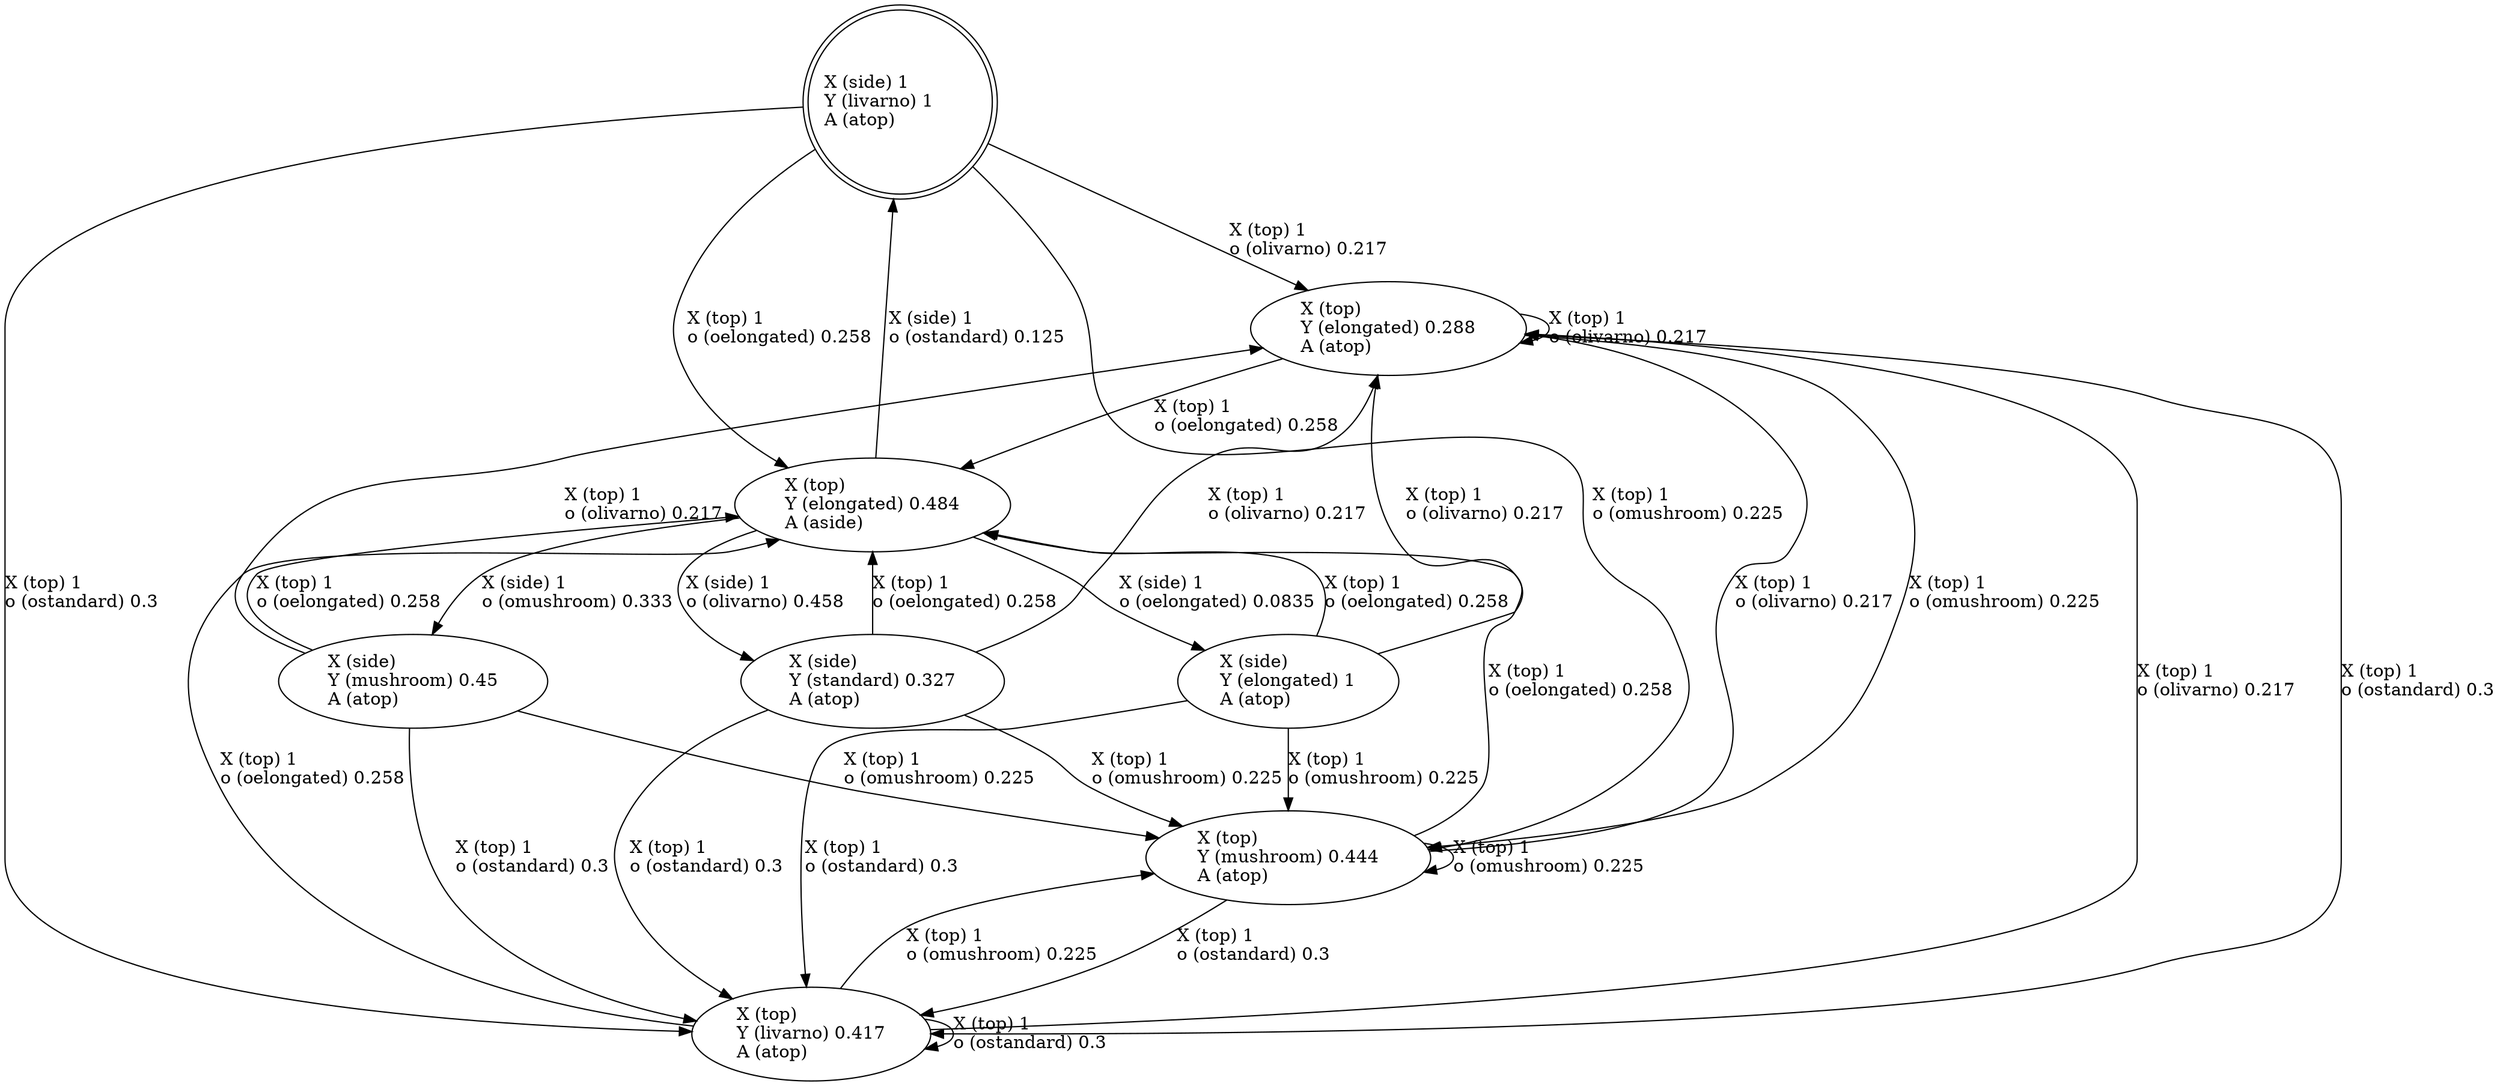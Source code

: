 digraph G
{
root [label="X (side) 1\lY (livarno) 1\lA (atop)\l" shape=doublecircle labeljust="l"];
x0row1 [label="X (top)\lY (elongated) 0.288\lA (atop)\l"];
x0row0 [label="X (top)\lY (elongated) 0.484\lA (aside)\l"];
x1row1 [label="X (side)\lY (elongated) 1\lA (atop)\l"];
x1row3 [label="X (side)\lY (mushroom) 0.45\lA (atop)\l"];
x1row2 [label="X (side)\lY (standard) 0.327\lA (atop)\l"];
x0row3 [label="X (top)\lY (livarno) 0.417\lA (atop)\l"];
x0row2 [label="X (top)\lY (mushroom) 0.444\lA (atop)\l"];
root -> x0row0 [label="X (top) 1\lo (oelongated) 0.258\l"];
root -> x0row1 [label="X (top) 1\lo (olivarno) 0.217\l"];
root -> x0row2 [label="X (top) 1\lo (omushroom) 0.225\l"];
root -> x0row3 [label="X (top) 1\lo (ostandard) 0.3\l"];
x0row0 -> x1row1 [label="X (side) 1\lo (oelongated) 0.0835\l"];
x0row0 -> x1row2 [label="X (side) 1\lo (olivarno) 0.458\l"];
x0row0 -> x1row3 [label="X (side) 1\lo (omushroom) 0.333\l"];
x0row0 -> root [label="X (side) 1\lo (ostandard) 0.125\l"];
x1row1 -> x0row0 [label="X (top) 1\lo (oelongated) 0.258\l"];
x1row1 -> x0row1 [label="X (top) 1\lo (olivarno) 0.217\l"];
x1row1 -> x0row2 [label="X (top) 1\lo (omushroom) 0.225\l"];
x1row1 -> x0row3 [label="X (top) 1\lo (ostandard) 0.3\l"];
x0row1 -> x0row0 [label="X (top) 1\lo (oelongated) 0.258\l"];
x0row1 -> x0row1 [label="X (top) 1\lo (olivarno) 0.217\l"];
x0row1 -> x0row2 [label="X (top) 1\lo (omushroom) 0.225\l"];
x0row1 -> x0row3 [label="X (top) 1\lo (ostandard) 0.3\l"];
x0row2 -> x0row0 [label="X (top) 1\lo (oelongated) 0.258\l"];
x0row2 -> x0row1 [label="X (top) 1\lo (olivarno) 0.217\l"];
x0row2 -> x0row2 [label="X (top) 1\lo (omushroom) 0.225\l"];
x0row2 -> x0row3 [label="X (top) 1\lo (ostandard) 0.3\l"];
x0row3 -> x0row0 [label="X (top) 1\lo (oelongated) 0.258\l"];
x0row3 -> x0row1 [label="X (top) 1\lo (olivarno) 0.217\l"];
x0row3 -> x0row2 [label="X (top) 1\lo (omushroom) 0.225\l"];
x0row3 -> x0row3 [label="X (top) 1\lo (ostandard) 0.3\l"];
x1row2 -> x0row0 [label="X (top) 1\lo (oelongated) 0.258\l"];
x1row2 -> x0row1 [label="X (top) 1\lo (olivarno) 0.217\l"];
x1row2 -> x0row2 [label="X (top) 1\lo (omushroom) 0.225\l"];
x1row2 -> x0row3 [label="X (top) 1\lo (ostandard) 0.3\l"];
x1row3 -> x0row0 [label="X (top) 1\lo (oelongated) 0.258\l"];
x1row3 -> x0row1 [label="X (top) 1\lo (olivarno) 0.217\l"];
x1row3 -> x0row2 [label="X (top) 1\lo (omushroom) 0.225\l"];
x1row3 -> x0row3 [label="X (top) 1\lo (ostandard) 0.3\l"];
}
